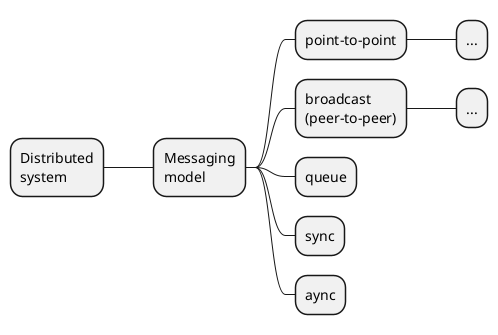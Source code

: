 @startmindmap

'Compatible with OrgMode 

* Distributed\nsystem

** Messaging\nmodel
*** point-to-point
**** ...
*** broadcast\n(peer-to-peer)
**** ...
*** queue
*** sync
*** aync



left side



@endmindmap